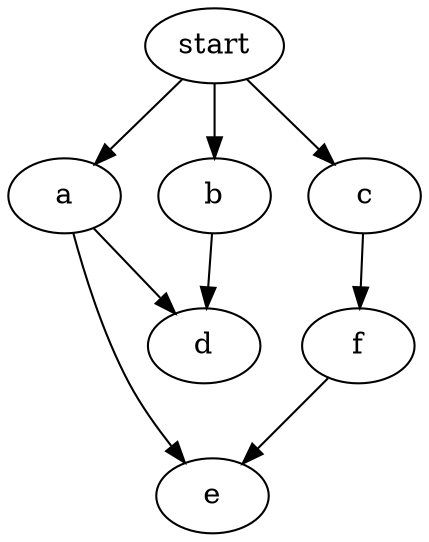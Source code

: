 digraph G{
   // start->risorsa;
    start->a;
    start->b;
    start->c;
    a->e;
    a->d;
    b->d;
    c->f;
    f->e;
}